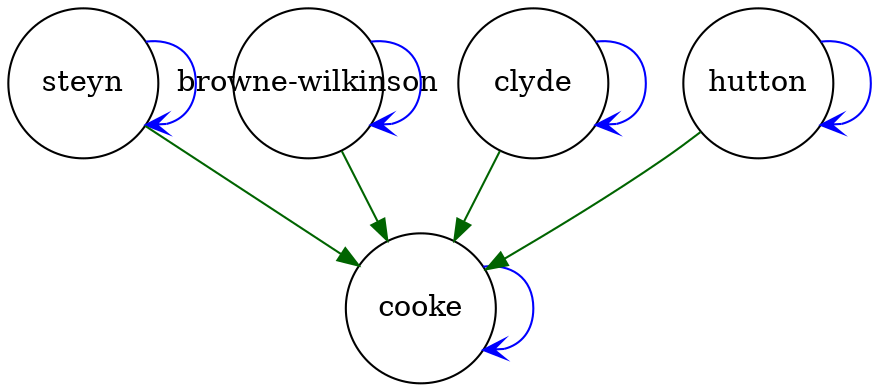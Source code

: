 digraph bbbcase17 { 
 K=0.6 
 "steyn" -> { "cooke" } [color="darkgreen", arrowhead="normal", penwidth=1, href="#7"]; 
 "steyn" -> { "steyn" } [color="blue", arrowhead="vee", penwidth=1, href="#7"]; 
 "browne-wilkinson" -> { "cooke" } [color="darkgreen", arrowhead="normal", penwidth=1, href="#13"]; 
 "browne-wilkinson" -> { "browne-wilkinson" } [color="blue", arrowhead="vee", penwidth=1, href="#13"]; 
 "cooke" -> { "cooke" } [color="blue", arrowhead="vee", penwidth=1, href="#283"]; 
 "clyde" -> { "cooke" } [color="darkgreen", arrowhead="normal", penwidth=1, href="#289"]; 
 "clyde" -> { "clyde" } [color="blue", arrowhead="vee", penwidth=1, href="#289"]; 
 "hutton" -> { "cooke" } [color="darkgreen", arrowhead="normal", penwidth=1, href="#295"]; 
 "hutton" -> { "hutton" } [color="blue", arrowhead="vee", penwidth=1, href="#295"]; 
 "steyn" [shape="circle", fixedsize="true", height=1, width=1, style="filled", fillcolor="white", href="#steyn"]; 
 "browne-wilkinson" [shape="circle", fixedsize="true", height=1, width=1, style="filled", fillcolor="white", href="#browne-wilkinson"]; 
 "cooke" [shape="circle", fixedsize="true", height=1, width=1, style="filled", fillcolor="white", href="#cooke"]; 
 "clyde" [shape="circle", fixedsize="true", height=1, width=1, style="filled", fillcolor="white", href="#clyde"]; 
 "hutton" [shape="circle", fixedsize="true", height=1, width=1, style="filled", fillcolor="white", href="#hutton"]; 

}